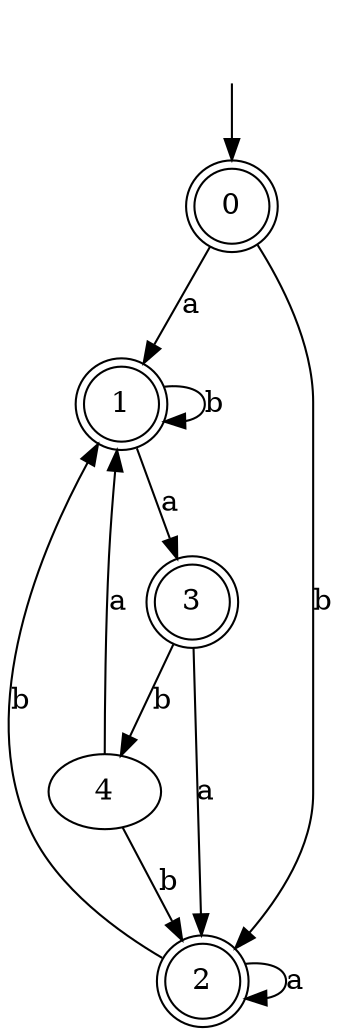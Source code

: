 digraph RandomDFA {
  __start0 [label="", shape=none];
  __start0 -> 0 [label=""];
  0 [shape=circle] [shape=doublecircle]
  0 -> 1 [label="a"]
  0 -> 2 [label="b"]
  1 [shape=doublecircle]
  1 -> 3 [label="a"]
  1 -> 1 [label="b"]
  2 [shape=doublecircle]
  2 -> 2 [label="a"]
  2 -> 1 [label="b"]
  3 [shape=doublecircle]
  3 -> 2 [label="a"]
  3 -> 4 [label="b"]
  4
  4 -> 1 [label="a"]
  4 -> 2 [label="b"]
}
